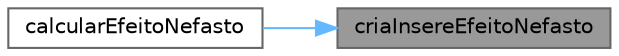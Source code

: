 digraph "criaInsereEfeitoNefasto"
{
 // LATEX_PDF_SIZE
  bgcolor="transparent";
  edge [fontname=Helvetica,fontsize=10,labelfontname=Helvetica,labelfontsize=10];
  node [fontname=Helvetica,fontsize=10,shape=box,height=0.2,width=0.4];
  rankdir="RL";
  Node1 [id="Node000001",label="criaInsereEfeitoNefasto",height=0.2,width=0.4,color="gray40", fillcolor="grey60", style="filled", fontcolor="black",tooltip="funcao auxiliar para criar e inserir o efeito nefasto"];
  Node1 -> Node2 [id="edge1_Node000001_Node000002",dir="back",color="steelblue1",style="solid",tooltip=" "];
  Node2 [id="Node000002",label="calcularEfeitoNefasto",height=0.2,width=0.4,color="grey40", fillcolor="white", style="filled",URL="$funcoes_8c.html#a0f79a8128b3ef6953884367b9e4e1799",tooltip="funcao para calcular o efeito nefasto"];
}
